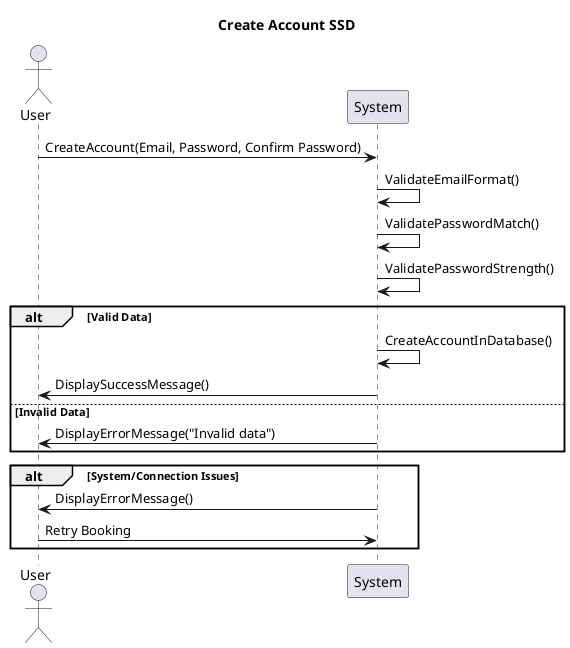 @startuml
title Create Account SSD
actor User as user
participant System as system

user -> system: CreateAccount(Email, Password, Confirm Password)
system -> system: ValidateEmailFormat()
system -> system: ValidatePasswordMatch()
system -> system: ValidatePasswordStrength()
alt Valid Data
    system -> system: CreateAccountInDatabase()
    system -> user: DisplaySuccessMessage()
else Invalid Data
    system -> user: DisplayErrorMessage("Invalid data")
end
alt System/Connection Issues
    system -> user: DisplayErrorMessage()
    user -> system: Retry Booking
end
@enduml
